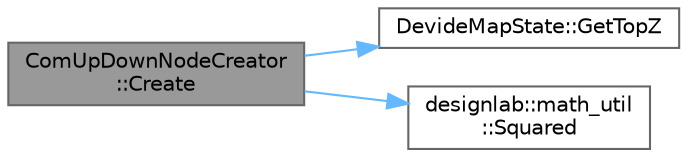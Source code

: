 digraph "ComUpDownNodeCreator::Create"
{
 // LATEX_PDF_SIZE
  bgcolor="transparent";
  edge [fontname=Helvetica,fontsize=10,labelfontname=Helvetica,labelfontsize=10];
  node [fontname=Helvetica,fontsize=10,shape=box,height=0.2,width=0.4];
  rankdir="LR";
  Node1 [id="Node000001",label="ComUpDownNodeCreator\l::Create",height=0.2,width=0.4,color="gray40", fillcolor="grey60", style="filled", fontcolor="black",tooltip="現在のノードから次のノード群を生成する"];
  Node1 -> Node2 [id="edge1_Node000001_Node000002",color="steelblue1",style="solid",tooltip=" "];
  Node2 [id="Node000002",label="DevideMapState::GetTopZ",height=0.2,width=0.4,color="grey40", fillcolor="white", style="filled",URL="$class_devide_map_state.html#a9519d3349374d58fe5ec391280f5d44d",tooltip="長方形状に切り分けられたマップから，最も高いZ座標を返す．"];
  Node1 -> Node3 [id="edge2_Node000001_Node000003",color="steelblue1",style="solid",tooltip=" "];
  Node3 [id="Node000003",label="designlab::math_util\l::Squared",height=0.2,width=0.4,color="grey40", fillcolor="white", style="filled",URL="$namespacedesignlab_1_1math__util.html#aac344740b983bd044c1f2211ea4d23a0",tooltip="2乗した値を返す関数．   整数型や，小数型のみを想定して作っているので，他の型で使うとエラーが出るかも．"];
}

